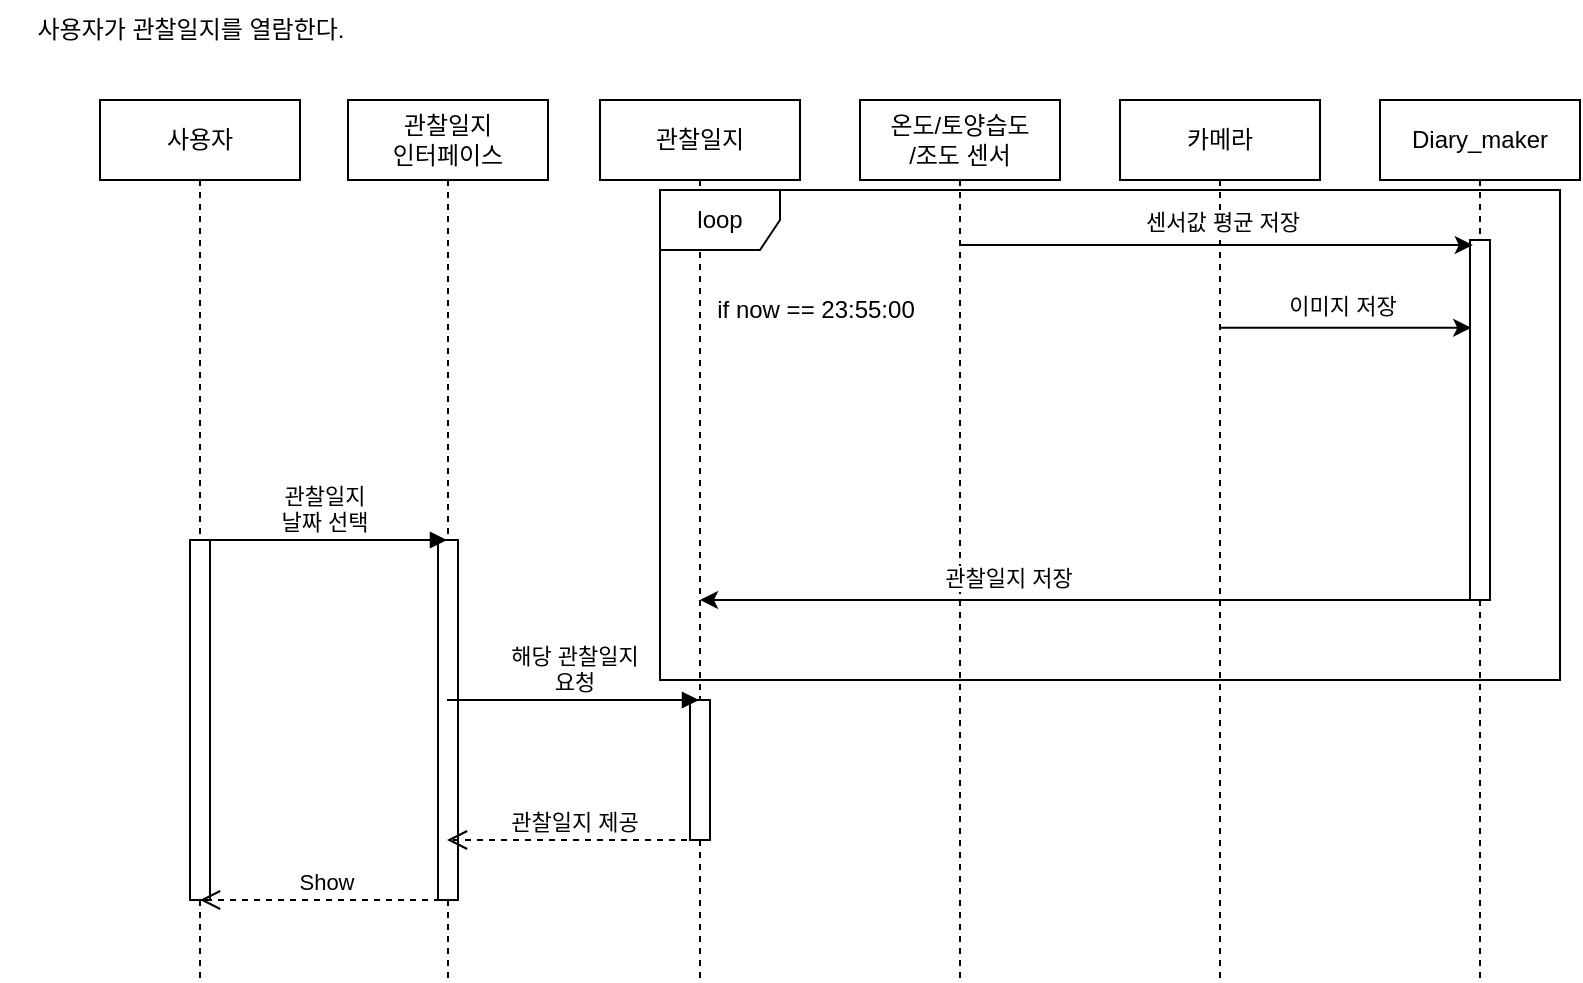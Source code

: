 <mxfile version="20.4.0" type="github">
  <diagram id="ibOZRkEERhT8VrmGGIWO" name="페이지-1">
    <mxGraphModel dx="1038" dy="513" grid="1" gridSize="10" guides="1" tooltips="1" connect="1" arrows="1" fold="1" page="1" pageScale="1" pageWidth="827" pageHeight="1169" math="0" shadow="0">
      <root>
        <mxCell id="0" />
        <mxCell id="1" parent="0" />
        <mxCell id="LfJQejW4wEZQG6NsD9H3-1" value="사용자" style="shape=umlLifeline;perimeter=lifelinePerimeter;whiteSpace=wrap;html=1;container=1;collapsible=0;recursiveResize=0;outlineConnect=0;" parent="1" vertex="1">
          <mxGeometry x="50" y="50" width="100" height="440" as="geometry" />
        </mxCell>
        <mxCell id="wvFJZ_0LhpV8LD1nnm7J-1" value="" style="html=1;points=[];perimeter=orthogonalPerimeter;" vertex="1" parent="LfJQejW4wEZQG6NsD9H3-1">
          <mxGeometry x="45" y="220" width="10" height="180" as="geometry" />
        </mxCell>
        <mxCell id="LfJQejW4wEZQG6NsD9H3-2" value="관찰일지" style="shape=umlLifeline;perimeter=lifelinePerimeter;whiteSpace=wrap;html=1;container=1;collapsible=0;recursiveResize=0;outlineConnect=0;" parent="1" vertex="1">
          <mxGeometry x="300" y="50" width="100" height="440" as="geometry" />
        </mxCell>
        <mxCell id="LfJQejW4wEZQG6NsD9H3-10" value="" style="html=1;points=[];perimeter=orthogonalPerimeter;" parent="LfJQejW4wEZQG6NsD9H3-2" vertex="1">
          <mxGeometry x="45" y="300" width="10" height="70" as="geometry" />
        </mxCell>
        <mxCell id="LfJQejW4wEZQG6NsD9H3-4" value="관찰일지&lt;br&gt;인터페이스" style="shape=umlLifeline;perimeter=lifelinePerimeter;whiteSpace=wrap;html=1;container=1;collapsible=0;recursiveResize=0;outlineConnect=0;" parent="1" vertex="1">
          <mxGeometry x="174" y="50" width="100" height="440" as="geometry" />
        </mxCell>
        <mxCell id="peh3bpObvGaAzJVg23kE-16" value="" style="html=1;points=[];perimeter=orthogonalPerimeter;" parent="LfJQejW4wEZQG6NsD9H3-4" vertex="1">
          <mxGeometry x="45" y="220" width="10" height="180" as="geometry" />
        </mxCell>
        <mxCell id="LfJQejW4wEZQG6NsD9H3-5" value="관찰일지&lt;br&gt;날짜 선택" style="html=1;verticalAlign=bottom;endArrow=block;rounded=0;" parent="1" source="LfJQejW4wEZQG6NsD9H3-1" target="LfJQejW4wEZQG6NsD9H3-4" edge="1">
          <mxGeometry width="80" relative="1" as="geometry">
            <mxPoint x="140" y="160" as="sourcePoint" />
            <mxPoint x="220" y="160" as="targetPoint" />
            <Array as="points" />
          </mxGeometry>
        </mxCell>
        <mxCell id="LfJQejW4wEZQG6NsD9H3-7" value="관찰일지 제공" style="html=1;verticalAlign=bottom;endArrow=open;dashed=1;endSize=8;rounded=0;" parent="1" edge="1">
          <mxGeometry relative="1" as="geometry">
            <mxPoint x="349.5" y="420" as="sourcePoint" />
            <mxPoint x="223.5" y="420" as="targetPoint" />
            <Array as="points">
              <mxPoint x="300" y="420" />
            </Array>
          </mxGeometry>
        </mxCell>
        <mxCell id="peh3bpObvGaAzJVg23kE-1" value="온도/토양습도&lt;br&gt;/조도 센서" style="shape=umlLifeline;perimeter=lifelinePerimeter;whiteSpace=wrap;html=1;container=1;collapsible=0;recursiveResize=0;outlineConnect=0;" parent="1" vertex="1">
          <mxGeometry x="430" y="50" width="100" height="440" as="geometry" />
        </mxCell>
        <mxCell id="peh3bpObvGaAzJVg23kE-3" value="카메라" style="shape=umlLifeline;perimeter=lifelinePerimeter;whiteSpace=wrap;html=1;container=1;collapsible=0;recursiveResize=0;outlineConnect=0;" parent="1" vertex="1">
          <mxGeometry x="560" y="50" width="100" height="440" as="geometry" />
        </mxCell>
        <mxCell id="peh3bpObvGaAzJVg23kE-5" value="Diary_maker" style="shape=umlLifeline;perimeter=lifelinePerimeter;whiteSpace=wrap;html=1;container=1;collapsible=0;recursiveResize=0;outlineConnect=0;" parent="1" vertex="1">
          <mxGeometry x="690" y="50" width="100" height="440" as="geometry" />
        </mxCell>
        <mxCell id="peh3bpObvGaAzJVg23kE-9" value="loop" style="shape=umlFrame;whiteSpace=wrap;html=1;" parent="peh3bpObvGaAzJVg23kE-5" vertex="1">
          <mxGeometry x="-360" y="45" width="450" height="245" as="geometry" />
        </mxCell>
        <mxCell id="peh3bpObvGaAzJVg23kE-6" value="" style="html=1;points=[];perimeter=orthogonalPerimeter;" parent="peh3bpObvGaAzJVg23kE-5" vertex="1">
          <mxGeometry x="45" y="70" width="10" height="180" as="geometry" />
        </mxCell>
        <mxCell id="peh3bpObvGaAzJVg23kE-7" value="" style="endArrow=classic;html=1;rounded=0;entryX=0.14;entryY=0.014;entryDx=0;entryDy=0;entryPerimeter=0;" parent="1" source="peh3bpObvGaAzJVg23kE-1" target="peh3bpObvGaAzJVg23kE-6" edge="1">
          <mxGeometry width="50" height="50" relative="1" as="geometry">
            <mxPoint x="420" y="230" as="sourcePoint" />
            <mxPoint x="470" y="180" as="targetPoint" />
          </mxGeometry>
        </mxCell>
        <mxCell id="peh3bpObvGaAzJVg23kE-10" value="센서값 평균 저장" style="edgeLabel;html=1;align=center;verticalAlign=middle;resizable=0;points=[];" parent="peh3bpObvGaAzJVg23kE-7" vertex="1" connectable="0">
          <mxGeometry x="0.086" y="-2" relative="1" as="geometry">
            <mxPoint x="-8" y="-14" as="offset" />
          </mxGeometry>
        </mxCell>
        <mxCell id="peh3bpObvGaAzJVg23kE-8" value="" style="endArrow=classic;html=1;rounded=0;entryX=0.06;entryY=0.244;entryDx=0;entryDy=0;entryPerimeter=0;" parent="1" source="peh3bpObvGaAzJVg23kE-3" target="peh3bpObvGaAzJVg23kE-6" edge="1">
          <mxGeometry width="50" height="50" relative="1" as="geometry">
            <mxPoint x="420" y="230" as="sourcePoint" />
            <mxPoint x="470" y="180" as="targetPoint" />
          </mxGeometry>
        </mxCell>
        <mxCell id="peh3bpObvGaAzJVg23kE-11" value="이미지 저장" style="edgeLabel;html=1;align=center;verticalAlign=middle;resizable=0;points=[];" parent="peh3bpObvGaAzJVg23kE-8" vertex="1" connectable="0">
          <mxGeometry x="-0.294" y="1" relative="1" as="geometry">
            <mxPoint x="16" y="-10" as="offset" />
          </mxGeometry>
        </mxCell>
        <mxCell id="LfJQejW4wEZQG6NsD9H3-6" value="해당 관찰일지&lt;br&gt;요청" style="html=1;verticalAlign=bottom;endArrow=block;rounded=0;" parent="1" edge="1">
          <mxGeometry width="80" relative="1" as="geometry">
            <mxPoint x="223.5" y="350" as="sourcePoint" />
            <mxPoint x="349.5" y="350" as="targetPoint" />
            <Array as="points">
              <mxPoint x="300" y="350" />
            </Array>
          </mxGeometry>
        </mxCell>
        <mxCell id="peh3bpObvGaAzJVg23kE-12" value="" style="endArrow=none;html=1;rounded=0;startArrow=classic;startFill=1;endFill=0;" parent="1" source="LfJQejW4wEZQG6NsD9H3-2" target="peh3bpObvGaAzJVg23kE-5" edge="1">
          <mxGeometry width="50" height="50" relative="1" as="geometry">
            <mxPoint x="619.5" y="171.48" as="sourcePoint" />
            <mxPoint x="745.6" y="171.48" as="targetPoint" />
            <Array as="points">
              <mxPoint x="380" y="300" />
            </Array>
          </mxGeometry>
        </mxCell>
        <mxCell id="peh3bpObvGaAzJVg23kE-13" value="관찰일지 저장" style="edgeLabel;html=1;align=center;verticalAlign=middle;resizable=0;points=[];" parent="peh3bpObvGaAzJVg23kE-12" vertex="1" connectable="0">
          <mxGeometry x="-0.294" y="1" relative="1" as="geometry">
            <mxPoint x="16" y="-10" as="offset" />
          </mxGeometry>
        </mxCell>
        <mxCell id="peh3bpObvGaAzJVg23kE-15" value="Show" style="html=1;verticalAlign=bottom;endArrow=open;dashed=1;endSize=8;rounded=0;" parent="1" edge="1">
          <mxGeometry relative="1" as="geometry">
            <mxPoint x="226" y="450" as="sourcePoint" />
            <mxPoint x="100" y="450" as="targetPoint" />
            <Array as="points">
              <mxPoint x="176.5" y="450" />
            </Array>
          </mxGeometry>
        </mxCell>
        <mxCell id="peh3bpObvGaAzJVg23kE-17" value="사용자가 관찰일지를 열람한다." style="text;html=1;align=center;verticalAlign=middle;resizable=0;points=[];autosize=1;strokeColor=none;fillColor=none;" parent="1" vertex="1">
          <mxGeometry width="190" height="30" as="geometry" />
        </mxCell>
        <mxCell id="peh3bpObvGaAzJVg23kE-14" value="if now == 23:55:00" style="text;html=1;strokeColor=none;fillColor=none;align=center;verticalAlign=middle;whiteSpace=wrap;rounded=0;" parent="1" vertex="1">
          <mxGeometry x="350" y="140" width="116" height="30" as="geometry" />
        </mxCell>
      </root>
    </mxGraphModel>
  </diagram>
</mxfile>

